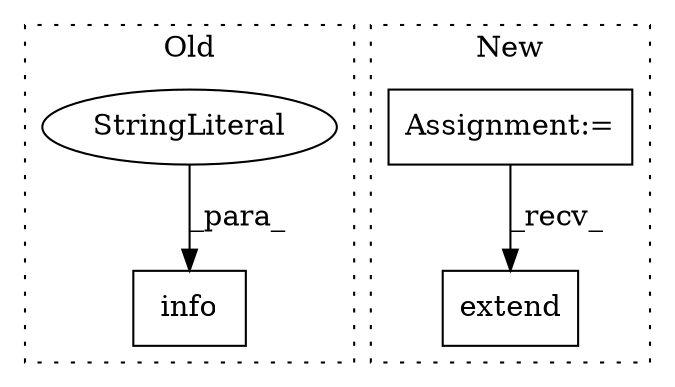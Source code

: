 digraph G {
subgraph cluster0 {
1 [label="info" a="32" s="2826,2878" l="5,1" shape="box"];
4 [label="StringLiteral" a="45" s="2831" l="42" shape="ellipse"];
label = "Old";
style="dotted";
}
subgraph cluster1 {
2 [label="extend" a="32" s="2711,2891" l="23,-10" shape="box"];
3 [label="Assignment:=" a="7" s="2648" l="37" shape="box"];
label = "New";
style="dotted";
}
3 -> 2 [label="_recv_"];
4 -> 1 [label="_para_"];
}
